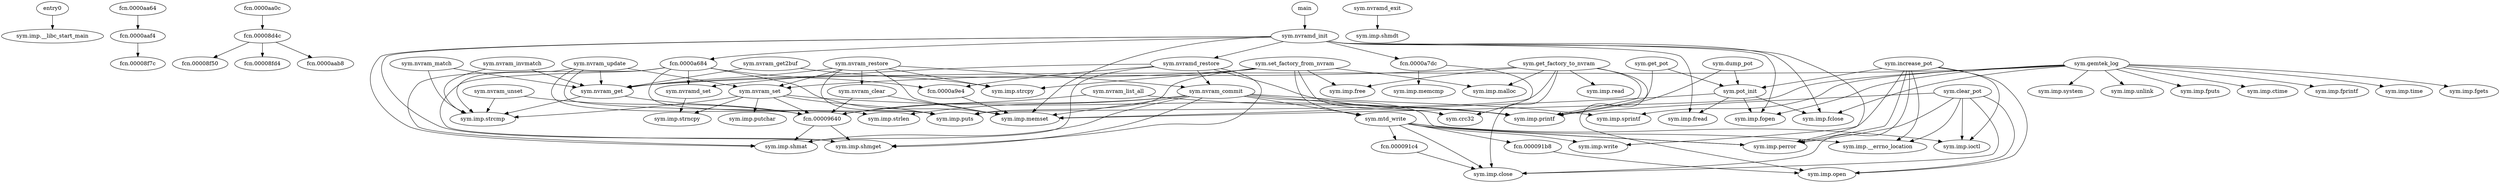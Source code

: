 digraph code {
  "0x00008f18" [label="entry0"];
  "0x00008f18" -> "0x00008e64";
  "0x00008e64" [label="sym.imp.__libc_start_main"];
  "0x0000aa64" [label="fcn.0000aa64"];
  "0x0000aa64" -> "0x0000aaf4";
  "0x0000aaf4" [label="fcn.0000aaf4"];
  "0x0000aaf4" [label="fcn.0000aaf4"];
  "0x0000aaf4" -> "0x00008f7c";
  "0x00008f7c" [label="fcn.00008f7c"];
  "0x0000aa0c" [label="fcn.0000aa0c"];
  "0x0000aa0c" -> "0x00008d4c";
  "0x00008d4c" [label="fcn.00008d4c"];
  "0x00008d4c" [label="fcn.00008d4c"];
  "0x00008d4c" -> "0x00008f50";
  "0x00008f50" [label="fcn.00008f50"];
  "0x00008d4c" -> "0x00008fd4";
  "0x00008fd4" [label="fcn.00008fd4"];
  "0x00008d4c" -> "0x0000aab8";
  "0x0000aab8" [label="fcn.0000aab8"];
  "0x00009fd0" [label="sym.nvram_restore"];
  "0x00009fd0" -> "0x00008de0";
  "0x00008de0" [label="sym.imp.puts"];
  "0x00009fd0" -> "0x00008eb8";
  "0x00008eb8" [label="sym.imp.memset"];
  "0x00009fd0" -> "0x00009bb0";
  "0x00009bb0" [label="sym.nvram_get"];
  "0x00009fd0" -> "0x00008f0c";
  "0x00008f0c" [label="sym.imp.strcpy"];
  "0x00009fd0" -> "0x00009f6c";
  "0x00009f6c" [label="sym.nvram_clear"];
  "0x00009fd0" -> "0x00009ce0";
  "0x00009ce0" [label="sym.nvram_set"];
  "0x00009fd0" -> "0x000098fc";
  "0x000098fc" [label="sym.nvram_commit"];
  "0x0000a218" [label="sym.gemtek_log"];
  "0x0000a218" -> "0x00008e1c";
  "0x00008e1c" [label="sym.imp.time"];
  "0x0000a218" -> "0x00008ed0";
  "0x00008ed0" [label="sym.imp.fopen"];
  "0x0000a218" -> "0x00008eb8";
  "0x00008eb8" [label="sym.imp.memset"];
  "0x0000a218" -> "0x00008e28";
  "0x00008e28" [label="sym.imp.fgets"];
  "0x0000a218" -> "0x00008e7c";
  "0x00008e7c" [label="sym.imp.fclose"];
  "0x0000a218" -> "0x00009bb0";
  "0x00009bb0" [label="sym.nvram_get"];
  "0x0000a218" -> "0x00008edc";
  "0x00008edc" [label="sym.imp.sprintf"];
  "0x0000a218" -> "0x00008dd4";
  "0x00008dd4" [label="sym.imp.system"];
  "0x0000a218" -> "0x00008db0";
  "0x00008db0" [label="sym.imp.unlink"];
  "0x0000a218" -> "0x00008e34";
  "0x00008e34" [label="sym.imp.fputs"];
  "0x0000a218" -> "0x00008e88";
  "0x00008e88" [label="sym.imp.ctime"];
  "0x0000a218" -> "0x00008da4";
  "0x00008da4" [label="sym.imp.fprintf"];
  "0x00009f6c" [label="sym.nvram_clear"];
  "0x00009f6c" -> "0x00009640";
  "0x00009640" [label="fcn.00009640"];
  "0x00009f6c" -> "0x00008eb8";
  "0x00008eb8" [label="sym.imp.memset"];
  "0x0000a1a0" [label="sym.nvram_match"];
  "0x0000a1a0" -> "0x00009bb0";
  "0x00009bb0" [label="sym.nvram_get"];
  "0x0000a1a0" -> "0x00008d80";
  "0x00008d80" [label="sym.imp.strcmp"];
  "0x00009bb0" [label="sym.nvram_get"];
  "0x00009bb0" -> "0x00009640";
  "0x00009640" [label="fcn.00009640"];
  "0x00009bb0" -> "0x00008d80";
  "0x00008d80" [label="sym.imp.strcmp"];
  "0x0000a1e8" [label="sym.nvram_invmatch"];
  "0x0000a1e8" -> "0x00009bb0";
  "0x00009bb0" [label="sym.nvram_get"];
  "0x0000a1e8" -> "0x00008d80";
  "0x00008d80" [label="sym.imp.strcmp"];
  "0x00009b74" [label="sym.nvram_get2buf"];
  "0x00009b74" -> "0x00009bb0";
  "0x00009bb0" [label="sym.nvram_get"];
  "0x00009b74" -> "0x00008f0c";
  "0x00008f0c" [label="sym.imp.strcpy"];
  "0x0000a61c" [label="sym.pot_init"];
  "0x0000a61c" -> "0x00008eb8";
  "0x00008eb8" [label="sym.imp.memset"];
  "0x0000a61c" -> "0x00008ed0";
  "0x00008ed0" [label="sym.imp.fopen"];
  "0x0000a61c" -> "0x00008df8";
  "0x00008df8" [label="sym.imp.fread"];
  "0x0000a61c" -> "0x00008e7c";
  "0x00008e7c" [label="sym.imp.fclose"];
  "0x000093d0" [label="sym.increase_pot"];
  "0x000093d0" -> "0x0000a61c";
  "0x0000a61c" [label="sym.pot_init"];
  "0x000093d0" -> "0x00008e94";
  "0x00008e94" [label="sym.imp.open"];
  "0x000093d0" -> "0x00008d98";
  "0x00008d98" [label="sym.imp.perror"];
  "0x000093d0" -> "0x00008dc8";
  "0x00008dc8" [label="sym.imp.__errno_location"];
  "0x000093d0" -> "0x00008eac";
  "0x00008eac" [label="sym.imp.ioctl"];
  "0x000093d0" -> "0x00008d8c";
  "0x00008d8c" [label="sym.imp.close"];
  "0x000093d0" -> "0x00008d74";
  "0x00008d74" [label="sym.imp.write"];
  "0x0000a08c" [label="sym.nvram_update"];
  "0x0000a08c" -> "0x00008de0";
  "0x00008de0" [label="sym.imp.puts"];
  "0x0000a08c" -> "0x00009640";
  "0x00009640" [label="fcn.00009640"];
  "0x0000a08c" -> "0x00008d80";
  "0x00008d80" [label="sym.imp.strcmp"];
  "0x0000a08c" -> "0x00009ce0";
  "0x00009ce0" [label="sym.nvram_set"];
  "0x0000a08c" -> "0x00009bb0";
  "0x00009bb0" [label="sym.nvram_get"];
  "0x00009ce0" [label="sym.nvram_set"];
  "0x00009ce0" -> "0x00009640";
  "0x00009640" [label="fcn.00009640"];
  "0x00009ce0" -> "0x00008e70";
  "0x00008e70" [label="sym.imp.printf"];
  "0x00009ce0" -> "0x00008dbc";
  "0x00008dbc" [label="sym.imp.putchar"];
  "0x00009ce0" -> "0x00008de0";
  "0x00008de0" [label="sym.imp.puts"];
  "0x00009ce0" -> "0x00008d80";
  "0x00008d80" [label="sym.imp.strcmp"];
  "0x00009ce0" -> "0x00008ec4";
  "0x00008ec4" [label="sym.imp.strncpy"];
  "0x0000a878" [label="sym.nvramd_restore"];
  "0x0000a878" -> "0x00008e70";
  "0x00008e70" [label="sym.imp.printf"];
  "0x0000a878" -> "0x00008e04";
  "0x00008e04" [label="sym.imp.shmget"];
  "0x0000a878" -> "0x00008f00";
  "0x00008f00" [label="sym.imp.shmat"];
  "0x0000a878" -> "0x0000a9e4";
  "0x0000a9e4" [label="fcn.0000a9e4"];
  "0x0000a878" -> "0x0000a910";
  "0x0000a910" [label="sym.nvramd_set"];
  "0x0000a878" -> "0x000098fc";
  "0x000098fc" [label="sym.nvram_commit"];
  "0x00009ea0" [label="sym.nvram_unset"];
  "0x00009ea0" -> "0x00009640";
  "0x00009640" [label="fcn.00009640"];
  "0x00009ea0" -> "0x00008d80";
  "0x00008d80" [label="sym.imp.strcmp"];
  "0x000095e4" [label="sym.dump_pot"];
  "0x000095e4" -> "0x0000a61c";
  "0x0000a61c" [label="sym.pot_init"];
  "0x000095e4" -> "0x00008e70";
  "0x00008e70" [label="sym.imp.printf"];
  "0x000098fc" [label="sym.nvram_commit"];
  "0x000098fc" -> "0x00009640";
  "0x00009640" [label="fcn.00009640"];
  "0x000098fc" -> "0x00008e04";
  "0x00008e04" [label="sym.imp.shmget"];
  "0x000098fc" -> "0x00008d98";
  "0x00008d98" [label="sym.imp.perror"];
  "0x000098fc" -> "0x00008f00";
  "0x00008f00" [label="sym.imp.shmat"];
  "0x000098fc" -> "0x00008eb8";
  "0x00008eb8" [label="sym.imp.memset"];
  "0x000098fc" -> "0x00008e40";
  "0x00008e40" [label="sym.imp.strlen"];
  "0x000098fc" -> "0x00008edc";
  "0x00008edc" [label="sym.imp.sprintf"];
  "0x000098fc" -> "0x00009014";
  "0x00009014" [label="sym.crc32"];
  "0x000098fc" -> "0x0000905c";
  "0x0000905c" [label="sym.mtd_write"];
  "0x000096b0" [label="sym.set_factory_from_nvram"];
  "0x000096b0" -> "0x00008dec";
  "0x00008dec" [label="sym.imp.malloc"];
  "0x000096b0" -> "0x00008de0";
  "0x00008de0" [label="sym.imp.puts"];
  "0x000096b0" -> "0x00009bb0";
  "0x00009bb0" [label="sym.nvram_get"];
  "0x000096b0" -> "0x00008f0c";
  "0x00008f0c" [label="sym.imp.strcpy"];
  "0x000096b0" -> "0x00009014";
  "0x00009014" [label="sym.crc32"];
  "0x000096b0" -> "0x0000905c";
  "0x0000905c" [label="sym.mtd_write"];
  "0x000096b0" -> "0x00008ea0";
  "0x00008ea0" [label="sym.imp.free"];
  "0x0000905c" [label="sym.mtd_write"];
  "0x0000905c" -> "0x000091b8";
  "0x000091b8" [label="fcn.000091b8"];
  "0x0000905c" -> "0x00008d98";
  "0x00008d98" [label="sym.imp.perror"];
  "0x0000905c" -> "0x00008dc8";
  "0x00008dc8" [label="sym.imp.__errno_location"];
  "0x0000905c" -> "0x00008eac";
  "0x00008eac" [label="sym.imp.ioctl"];
  "0x0000905c" -> "0x00008d8c";
  "0x00008d8c" [label="sym.imp.close"];
  "0x0000905c" -> "0x00008d74";
  "0x00008d74" [label="sym.imp.write"];
  "0x0000905c" -> "0x000091c4";
  "0x000091c4" [label="fcn.000091c4"];
  "0x000092a0" [label="sym.clear_pot"];
  "0x000092a0" -> "0x00008e94";
  "0x00008e94" [label="sym.imp.open"];
  "0x000092a0" -> "0x00008d98";
  "0x00008d98" [label="sym.imp.perror"];
  "0x000092a0" -> "0x00008dc8";
  "0x00008dc8" [label="sym.imp.__errno_location"];
  "0x000092a0" -> "0x00008eac";
  "0x00008eac" [label="sym.imp.ioctl"];
  "0x000092a0" -> "0x00008d8c";
  "0x00008d8c" [label="sym.imp.close"];
  "0x000092a0" -> "0x00008e70";
  "0x00008e70" [label="sym.imp.printf"];
  "0x0000a910" [label="sym.nvramd_set"];
  "0x0000a910" -> "0x00008ec4";
  "0x00008ec4" [label="sym.imp.strncpy"];
  "0x00009c48" [label="sym.nvram_list_all"];
  "0x00009c48" -> "0x00009640";
  "0x00009640" [label="fcn.00009640"];
  "0x00009c48" -> "0x00008e70";
  "0x00008e70" [label="sym.imp.printf"];
  "0x000091d0" [label="sym.get_pot"];
  "0x000091d0" -> "0x0000a61c";
  "0x0000a61c" [label="sym.pot_init"];
  "0x000091d0" -> "0x00008e70";
  "0x00008e70" [label="sym.imp.printf"];
  "0x0000a7c0" [label="sym.nvramd_exit"];
  "0x0000a7c0" -> "0x00008e58";
  "0x00008e58" [label="sym.imp.shmdt"];
  "0x0000a530" [label="sym.nvramd_init"];
  "0x0000a530" -> "0x00008e04";
  "0x00008e04" [label="sym.imp.shmget"];
  "0x0000a530" -> "0x00008d98";
  "0x00008d98" [label="sym.imp.perror"];
  "0x0000a530" -> "0x00008f00";
  "0x00008f00" [label="sym.imp.shmat"];
  "0x0000a530" -> "0x00008eb8";
  "0x00008eb8" [label="sym.imp.memset"];
  "0x0000a530" -> "0x00008ed0";
  "0x00008ed0" [label="sym.imp.fopen"];
  "0x0000a530" -> "0x00008df8";
  "0x00008df8" [label="sym.imp.fread"];
  "0x0000a530" -> "0x00008e7c";
  "0x00008e7c" [label="sym.imp.fclose"];
  "0x0000a530" -> "0x0000a7dc";
  "0x0000a7dc" [label="fcn.0000a7dc"];
  "0x0000a530" -> "0x0000a878";
  "0x0000a878" [label="sym.nvramd_restore"];
  "0x0000a530" -> "0x0000a684";
  "0x0000a684" [label="fcn.0000a684"];
  "0x0000a7dc" [label="fcn.0000a7dc"];
  "0x0000a7dc" -> "0x00008e4c";
  "0x00008e4c" [label="sym.imp.memcmp"];
  "0x0000a7dc" -> "0x00009014";
  "0x00009014" [label="sym.crc32"];
  "0x0000a684" [label="fcn.0000a684"];
  "0x0000a684" -> "0x00008e04";
  "0x00008e04" [label="sym.imp.shmget"];
  "0x0000a684" -> "0x00008f00";
  "0x00008f00" [label="sym.imp.shmat"];
  "0x0000a684" -> "0x00008eb8";
  "0x00008eb8" [label="sym.imp.memset"];
  "0x0000a684" -> "0x0000a9e4";
  "0x0000a9e4" [label="fcn.0000a9e4"];
  "0x0000a684" -> "0x00008e40";
  "0x00008e40" [label="sym.imp.strlen"];
  "0x0000a684" -> "0x0000a910";
  "0x0000a910" [label="sym.nvramd_set"];
  "0x000097c4" [label="sym.get_factory_to_nvram"];
  "0x000097c4" -> "0x00008e94";
  "0x00008e94" [label="sym.imp.open"];
  "0x000097c4" -> "0x00008e70";
  "0x00008e70" [label="sym.imp.printf"];
  "0x000097c4" -> "0x00008dec";
  "0x00008dec" [label="sym.imp.malloc"];
  "0x000097c4" -> "0x00008de0";
  "0x00008de0" [label="sym.imp.puts"];
  "0x000097c4" -> "0x00008ef4";
  "0x00008ef4" [label="sym.imp.read"];
  "0x000097c4" -> "0x00008d8c";
  "0x00008d8c" [label="sym.imp.close"];
  "0x000097c4" -> "0x00009ce0";
  "0x00009ce0" [label="sym.nvram_set"];
  "0x000097c4" -> "0x00008ea0";
  "0x00008ea0" [label="sym.imp.free"];
  "0x00009004" [label="main"];
  "0x00009004" -> "0x0000a530";
  "0x0000a530" [label="sym.nvramd_init"];
  "0x000091b8" [label="fcn.000091b8"];
  "0x000091b8" -> "0x00008e94";
  "0x00008e94" [label="sym.imp.open"];
  "0x000091c4" [label="fcn.000091c4"];
  "0x000091c4" -> "0x00008d8c";
  "0x00008d8c" [label="sym.imp.close"];
  "0x00009640" [label="fcn.00009640"];
  "0x00009640" -> "0x00008e04";
  "0x00008e04" [label="sym.imp.shmget"];
  "0x00009640" -> "0x00008f00";
  "0x00008f00" [label="sym.imp.shmat"];
  "0x0000a9e4" [label="fcn.0000a9e4"];
  "0x0000a9e4" -> "0x00008eb8";
  "0x00008eb8" [label="sym.imp.memset"];
}